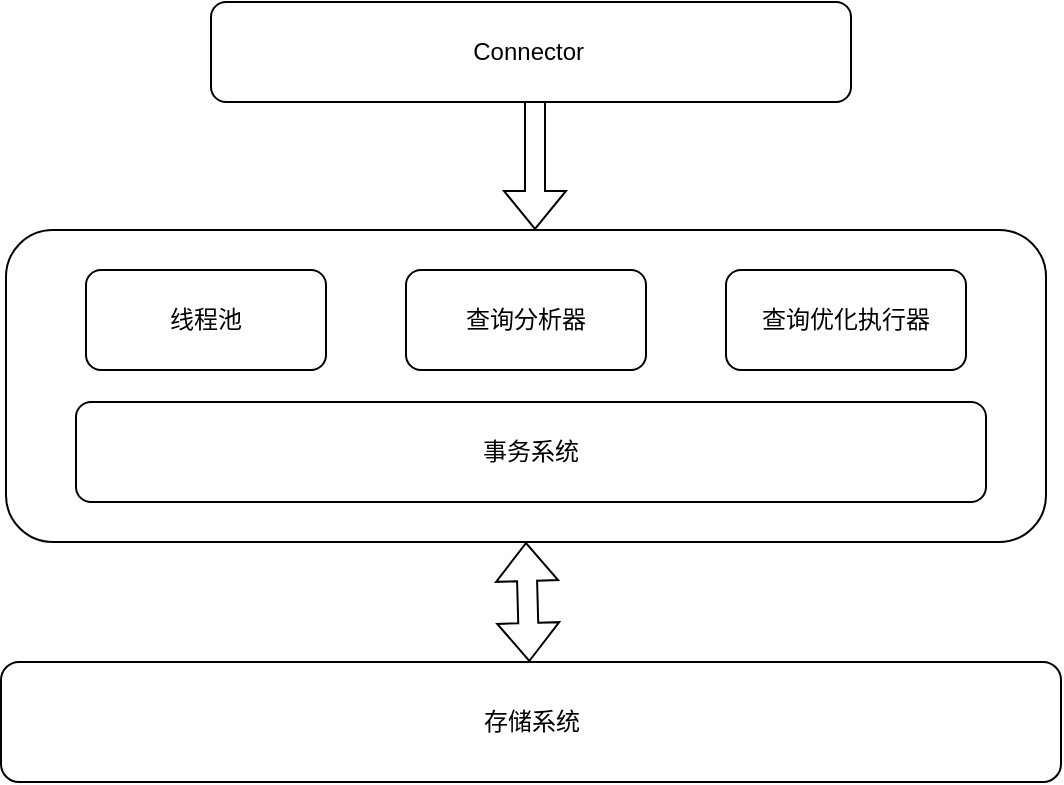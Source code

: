 <mxfile version="21.6.8" type="github">
  <diagram id="nd12AspO68LySFYJDvHo" name="第 1 页">
    <mxGraphModel dx="2074" dy="1124" grid="1" gridSize="10" guides="1" tooltips="1" connect="1" arrows="1" fold="1" page="1" pageScale="1" pageWidth="827" pageHeight="1169" math="0" shadow="0">
      <root>
        <mxCell id="0" />
        <mxCell id="1" parent="0" />
        <mxCell id="Csv7fHlcBsPj_ocWIDqv-10" value="" style="edgeStyle=orthogonalEdgeStyle;rounded=0;orthogonalLoop=1;jettySize=auto;html=1;shape=flexArrow;strokeWidth=1;" edge="1" parent="1">
          <mxGeometry relative="1" as="geometry">
            <mxPoint x="474.5" y="300" as="sourcePoint" />
            <mxPoint x="474.5" y="384" as="targetPoint" />
          </mxGeometry>
        </mxCell>
        <mxCell id="Csv7fHlcBsPj_ocWIDqv-1" value="Connector&amp;nbsp;" style="rounded=1;whiteSpace=wrap;html=1;" vertex="1" parent="1">
          <mxGeometry x="312.5" y="270" width="320" height="50" as="geometry" />
        </mxCell>
        <mxCell id="Csv7fHlcBsPj_ocWIDqv-2" value="" style="rounded=1;whiteSpace=wrap;html=1;" vertex="1" parent="1">
          <mxGeometry x="210" y="384" width="520" height="156" as="geometry" />
        </mxCell>
        <mxCell id="Csv7fHlcBsPj_ocWIDqv-3" value="线程池" style="rounded=1;whiteSpace=wrap;html=1;" vertex="1" parent="1">
          <mxGeometry x="250" y="404" width="120" height="50" as="geometry" />
        </mxCell>
        <mxCell id="Csv7fHlcBsPj_ocWIDqv-4" value="查询分析器" style="rounded=1;whiteSpace=wrap;html=1;" vertex="1" parent="1">
          <mxGeometry x="410" y="404" width="120" height="50" as="geometry" />
        </mxCell>
        <mxCell id="Csv7fHlcBsPj_ocWIDqv-6" value="查询优化执行器" style="rounded=1;whiteSpace=wrap;html=1;" vertex="1" parent="1">
          <mxGeometry x="570" y="404" width="120" height="50" as="geometry" />
        </mxCell>
        <mxCell id="Csv7fHlcBsPj_ocWIDqv-7" value="事务系统" style="rounded=1;whiteSpace=wrap;html=1;" vertex="1" parent="1">
          <mxGeometry x="245" y="470" width="455" height="50" as="geometry" />
        </mxCell>
        <mxCell id="Csv7fHlcBsPj_ocWIDqv-8" value="存储系统" style="rounded=1;whiteSpace=wrap;html=1;" vertex="1" parent="1">
          <mxGeometry x="207.5" y="600" width="530" height="60" as="geometry" />
        </mxCell>
        <mxCell id="Csv7fHlcBsPj_ocWIDqv-15" value="" style="shape=flexArrow;endArrow=classic;startArrow=classic;html=1;rounded=0;entryX=0.5;entryY=1;entryDx=0;entryDy=0;" edge="1" parent="1" source="Csv7fHlcBsPj_ocWIDqv-8" target="Csv7fHlcBsPj_ocWIDqv-2">
          <mxGeometry width="100" height="100" relative="1" as="geometry">
            <mxPoint x="246" y="960" as="sourcePoint" />
            <mxPoint x="346" y="860" as="targetPoint" />
          </mxGeometry>
        </mxCell>
      </root>
    </mxGraphModel>
  </diagram>
</mxfile>
